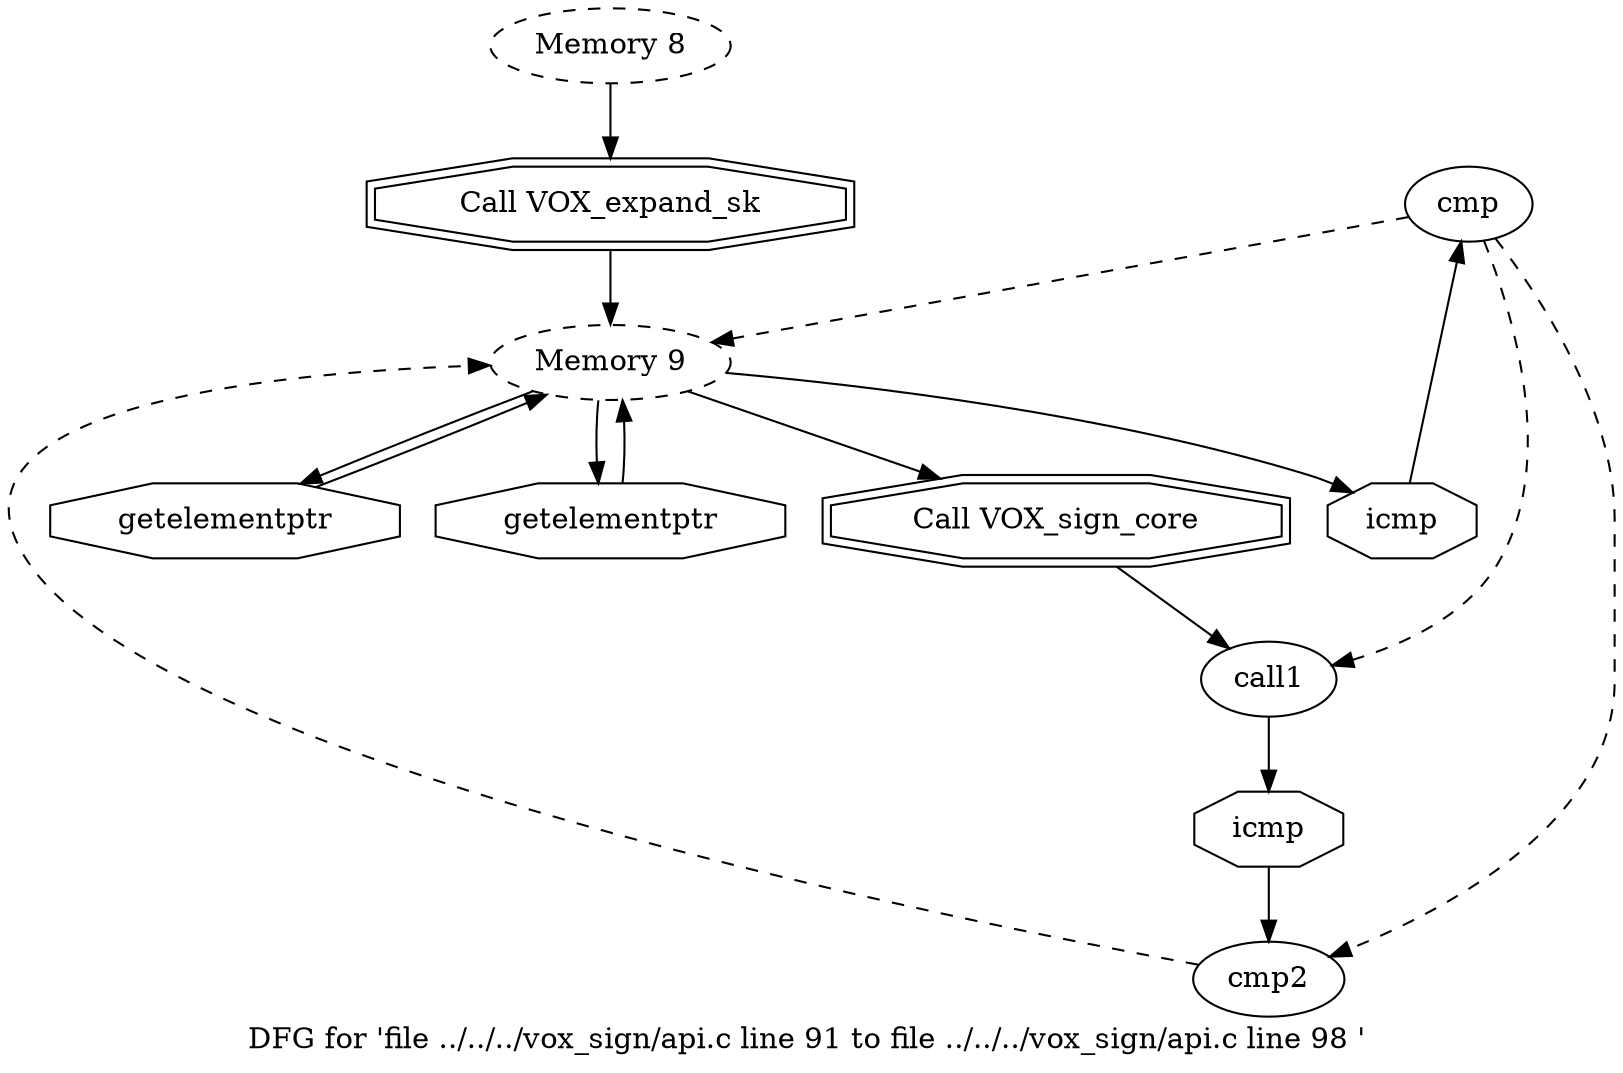 digraph "DFG for 'file ../../../vox_sign/api.c line 91 to file ../../../vox_sign/api.c line 98 '  "{
label="DFG for 'file ../../../vox_sign/api.c line 91 to file ../../../vox_sign/api.c line 98 ' ";
node_347[shape=ellipse,style=solid,label="cmp"]
node_350[shape=ellipse,style=dashed,label="Memory 9"]
"node_347"->"node_350" [style=dashed]
node_353[shape=ellipse,style=solid,label="call1"]
"node_347"->"node_353" [style=dashed]
node_355[shape=ellipse,style=solid,label="cmp2"]
"node_347"->"node_355" [style=dashed]
node_348[shape=octagon,style=solid,label="icmp"]
"node_348"->"node_347"
node_349[shape=octagon,style=solid,label="getelementptr"]
"node_349"->"node_350"
"node_350"->"node_348"
"node_350"->"node_349"
node_354[shape=doubleoctagon,style=solid,label="Call VOX_sign_core"]
"node_350"->"node_354"
node_357[shape=octagon,style=solid,label="getelementptr"]
"node_350"->"node_357"
node_351[shape=doubleoctagon,style=solid,label="Call VOX_expand_sk"]
"node_351"->"node_350"
node_352[shape=ellipse,style=dashed,label="Memory 8"]
"node_352"->"node_351"
node_356[shape=octagon,style=solid,label="icmp"]
"node_353"->"node_356"
"node_354"->"node_353"
"node_355"->"node_350" [style=dashed]
"node_356"->"node_355"
"node_357"->"node_350"
}

